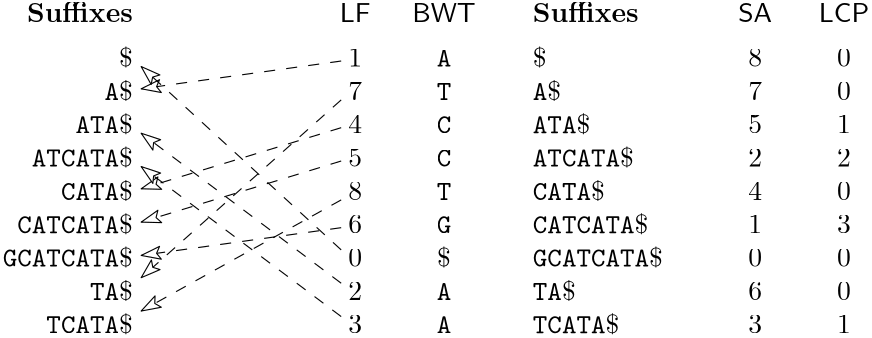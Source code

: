 <?xml version="1.0"?>
<!DOCTYPE ipe SYSTEM "ipe.dtd">
<ipe version="70107" creator="Ipe 7.1.8">
<info created="D:20160420105900" modified="D:20160420125923"/>
<preamble>\usepackage{lmodern}
\usepackage[T1]{fontenc}
\usepackage{amssymb}
\usepackage{microtype}

% DNA
\newcommand{\dnaseq}[1]{\ensuremath{\mathtt{#1}}}
\newcommand{\baseA}{\dnaseq{A}}
\newcommand{\baseC}{\dnaseq{C}}
\newcommand{\baseG}{\dnaseq{G}}
\newcommand{\baseT}{\dnaseq{T}}
\newcommand{\baseN}{\dnaseq{N}}
\newcommand{\dnacomp}[1]{\ensuremath{\overline{#1}}}
\newcommand{\revcomp}[1]{\ensuremath{\overleftarrow{#1}}}

% Queries
\newcommand{\rank}{\ensuremath{\mathsf{rank}}}
\newcommand{\select}{\ensuremath{\mathsf{select}}}
\newcommand{\LF}{\ensuremath{\mathsf{LF}}}
\newcommand{\find}{\ensuremath{\mathsf{find}}}
\newcommand{\locate}{\ensuremath{\mathsf{locate}}}
\newcommand{\parent}{\ensuremath{\mathsf{parent}}}
\newcommand{\countq}{\ensuremath{\mathsf{count}}}

% Graphs
\newcommand{\gindegree}{\ensuremath{\mathsf{in}}}
\newcommand{\goutdegree}{\ensuremath{\mathsf{out}}}
\newcommand{\glabel}{\ensuremath{\mathsf{label}}}
\newcommand{\gpred}{\ensuremath{\mathsf{pred}}}
\newcommand{\gkey}{\ensuremath{\mathsf{key}}}
\newcommand{\gvalue}{\ensuremath{\mathsf{value}}}
\newcommand{\gnode}{\ensuremath{\mathsf{node}}}
\newcommand{\gext}{\ensuremath{\mathsf{ext}}}

% Structures
\newcommand{\SA}{\ensuremath{\mathsf{SA}}}
\newcommand{\BWT}{\ensuremath{\mathsf{BWT}}}
\newcommand{\Carray}{\ensuremath{\mathsf{C}}}
\newcommand{\LCP}{\ensuremath{\mathsf{LCP}}}
\newcommand{\bvIN}{\ensuremath{\mathsf{IN}}}
\newcommand{\bvOUT}{\ensuremath{\mathsf{OUT}}}</preamble>
<ipestyle name="basic">
<symbol name="arrow/arc(spx)">
<path stroke="sym-stroke" fill="sym-stroke" pen="sym-pen">
0 0 m
-1 0.333 l
-1 -0.333 l
h
</path>
</symbol>
<symbol name="arrow/farc(spx)">
<path stroke="sym-stroke" fill="white" pen="sym-pen">
0 0 m
-1 0.333 l
-1 -0.333 l
h
</path>
</symbol>
<symbol name="arrow/ptarc(spx)">
<path stroke="sym-stroke" fill="sym-stroke" pen="sym-pen">
0 0 m
-1 0.333 l
-0.8 0 l
-1 -0.333 l
h
</path>
</symbol>
<symbol name="arrow/fptarc(spx)">
<path stroke="sym-stroke" fill="white" pen="sym-pen">
0 0 m
-1 0.333 l
-0.8 0 l
-1 -0.333 l
h
</path>
</symbol>
<symbol name="mark/circle(sx)" transformations="translations">
<path fill="sym-stroke">
0.6 0 0 0.6 0 0 e
0.4 0 0 0.4 0 0 e
</path>
</symbol>
<symbol name="mark/disk(sx)" transformations="translations">
<path fill="sym-stroke">
0.6 0 0 0.6 0 0 e
</path>
</symbol>
<symbol name="mark/fdisk(sfx)" transformations="translations">
<group>
<path fill="sym-fill">
0.5 0 0 0.5 0 0 e
</path>
<path fill="sym-stroke" fillrule="eofill">
0.6 0 0 0.6 0 0 e
0.4 0 0 0.4 0 0 e
</path>
</group>
</symbol>
<symbol name="mark/box(sx)" transformations="translations">
<path fill="sym-stroke" fillrule="eofill">
-0.6 -0.6 m
0.6 -0.6 l
0.6 0.6 l
-0.6 0.6 l
h
-0.4 -0.4 m
0.4 -0.4 l
0.4 0.4 l
-0.4 0.4 l
h
</path>
</symbol>
<symbol name="mark/square(sx)" transformations="translations">
<path fill="sym-stroke">
-0.6 -0.6 m
0.6 -0.6 l
0.6 0.6 l
-0.6 0.6 l
h
</path>
</symbol>
<symbol name="mark/fsquare(sfx)" transformations="translations">
<group>
<path fill="sym-fill">
-0.5 -0.5 m
0.5 -0.5 l
0.5 0.5 l
-0.5 0.5 l
h
</path>
<path fill="sym-stroke" fillrule="eofill">
-0.6 -0.6 m
0.6 -0.6 l
0.6 0.6 l
-0.6 0.6 l
h
-0.4 -0.4 m
0.4 -0.4 l
0.4 0.4 l
-0.4 0.4 l
h
</path>
</group>
</symbol>
<symbol name="mark/cross(sx)" transformations="translations">
<group>
<path fill="sym-stroke">
-0.43 -0.57 m
0.57 0.43 l
0.43 0.57 l
-0.57 -0.43 l
h
</path>
<path fill="sym-stroke">
-0.43 0.57 m
0.57 -0.43 l
0.43 -0.57 l
-0.57 0.43 l
h
</path>
</group>
</symbol>
<symbol name="arrow/fnormal(spx)">
<path stroke="sym-stroke" fill="white" pen="sym-pen">
0 0 m
-1 0.333 l
-1 -0.333 l
h
</path>
</symbol>
<symbol name="arrow/pointed(spx)">
<path stroke="sym-stroke" fill="sym-stroke" pen="sym-pen">
0 0 m
-1 0.333 l
-0.8 0 l
-1 -0.333 l
h
</path>
</symbol>
<symbol name="arrow/fpointed(spx)">
<path stroke="sym-stroke" fill="white" pen="sym-pen">
0 0 m
-1 0.333 l
-0.8 0 l
-1 -0.333 l
h
</path>
</symbol>
<symbol name="arrow/linear(spx)">
<path stroke="sym-stroke" pen="sym-pen">
-1 0.333 m
0 0 l
-1 -0.333 l
</path>
</symbol>
<symbol name="arrow/fdouble(spx)">
<path stroke="sym-stroke" fill="white" pen="sym-pen">
0 0 m
-1 0.333 l
-1 -0.333 l
h
-1 0 m
-2 0.333 l
-2 -0.333 l
h
</path>
</symbol>
<symbol name="arrow/double(spx)">
<path stroke="sym-stroke" fill="sym-stroke" pen="sym-pen">
0 0 m
-1 0.333 l
-1 -0.333 l
h
-1 0 m
-2 0.333 l
-2 -0.333 l
h
</path>
</symbol>
<pen name="heavier" value="0.8"/>
<pen name="fat" value="1.2"/>
<pen name="ultrafat" value="2"/>
<symbolsize name="large" value="5"/>
<symbolsize name="small" value="2"/>
<symbolsize name="tiny" value="1.1"/>
<arrowsize name="large" value="10"/>
<arrowsize name="small" value="5"/>
<arrowsize name="tiny" value="3"/>
<color name="red" value="1 0 0"/>
<color name="green" value="0 1 0"/>
<color name="blue" value="0 0 1"/>
<color name="yellow" value="1 1 0"/>
<color name="orange" value="1 0.647 0"/>
<color name="gold" value="1 0.843 0"/>
<color name="purple" value="0.627 0.125 0.941"/>
<color name="gray" value="0.745"/>
<color name="brown" value="0.647 0.165 0.165"/>
<color name="navy" value="0 0 0.502"/>
<color name="pink" value="1 0.753 0.796"/>
<color name="seagreen" value="0.18 0.545 0.341"/>
<color name="turquoise" value="0.251 0.878 0.816"/>
<color name="violet" value="0.933 0.51 0.933"/>
<color name="darkblue" value="0 0 0.545"/>
<color name="darkcyan" value="0 0.545 0.545"/>
<color name="darkgray" value="0.663"/>
<color name="darkgreen" value="0 0.392 0"/>
<color name="darkmagenta" value="0.545 0 0.545"/>
<color name="darkorange" value="1 0.549 0"/>
<color name="darkred" value="0.545 0 0"/>
<color name="lightblue" value="0.678 0.847 0.902"/>
<color name="lightcyan" value="0.878 1 1"/>
<color name="lightgray" value="0.827"/>
<color name="lightgreen" value="0.565 0.933 0.565"/>
<color name="lightyellow" value="1 1 0.878"/>
<dashstyle name="dashed" value="[4] 0"/>
<dashstyle name="dotted" value="[1 3] 0"/>
<dashstyle name="dash dotted" value="[4 2 1 2] 0"/>
<dashstyle name="dash dot dotted" value="[4 2 1 2 1 2] 0"/>
<textsize name="large" value="\large"/>
<textsize name="Large" value="\Large"/>
<textsize name="LARGE" value="\LARGE"/>
<textsize name="huge" value="\huge"/>
<textsize name="Huge" value="\Huge"/>
<textsize name="small" value="\small"/>
<textsize name="footnote" value="\footnotesize"/>
<textsize name="tiny" value="\tiny"/>
<textstyle name="center" begin="\begin{center}" end="\end{center}"/>
<textstyle name="itemize" begin="\begin{itemize}" end="\end{itemize}"/>
<textstyle name="item" begin="\begin{itemize}\item{}" end="\end{itemize}"/>
<gridsize name="4 pts" value="4"/>
<gridsize name="8 pts (~3 mm)" value="8"/>
<gridsize name="16 pts (~6 mm)" value="16"/>
<gridsize name="32 pts (~12 mm)" value="32"/>
<gridsize name="10 pts (~3.5 mm)" value="10"/>
<gridsize name="20 pts (~7 mm)" value="20"/>
<gridsize name="14 pts (~5 mm)" value="14"/>
<gridsize name="28 pts (~10 mm)" value="28"/>
<gridsize name="56 pts (~20 mm)" value="56"/>
<anglesize name="90 deg" value="90"/>
<anglesize name="60 deg" value="60"/>
<anglesize name="45 deg" value="45"/>
<anglesize name="30 deg" value="30"/>
<anglesize name="22.5 deg" value="22.5"/>
<tiling name="falling" angle="-60" step="4" width="1"/>
<tiling name="rising" angle="30" step="4" width="1"/>
</ipestyle>
<ipestyle name="gcsa2_text_indexes">
<layout paper="396 128" origin="0 0" frame="396 128" crop="no"/>
</ipestyle>
<page>
<layer name="alpha"/>
<view layers="alpha" active="alpha"/>
<text layer="alpha" matrix="1 0 0 1 172 -20" transformations="translations" pos="56 120" stroke="black" type="label" width="4.981" height="7.48" depth="0.55" valign="baseline">$\$$</text>
<text matrix="1 0 0 1 172 -32" transformations="translations" pos="56 120" stroke="black" type="label" width="10.212" height="7.48" depth="0.55" valign="baseline">$\dnaseq{A}\$$</text>
<text matrix="1 0 0 1 164 -60" transformations="translations" pos="64 176" stroke="black" type="label" width="38.095" height="6.964" depth="0" valign="baseline">\textbf{Suffixes}</text>
<text matrix="1 0 0 1 172 -44" transformations="translations" pos="56 120" stroke="black" type="label" width="20.672" height="7.48" depth="0.55" valign="baseline">$\dnaseq{ATA}\$$</text>
<text matrix="1 0 0 1 172 -56" transformations="translations" pos="56 120" stroke="black" type="label" width="36.364" height="7.48" depth="0.55" valign="baseline">$\dnaseq{ATCATA}\$$</text>
<text matrix="1 0 0 1 172 -68" transformations="translations" pos="56 120" stroke="black" type="label" width="25.903" height="7.48" depth="0.55" valign="baseline">$\dnaseq{CATA}\$$</text>
<text matrix="1 0 0 1 172 -80" transformations="translations" pos="56 120" stroke="black" type="label" width="41.594" height="7.48" depth="0.55" valign="baseline">$\dnaseq{CATCATA}\$$</text>
<text matrix="1 0 0 1 172 -92" transformations="translations" pos="56 120" stroke="black" type="label" width="46.824" height="7.48" depth="0.55" valign="baseline">$\dnaseq{GCATCATA}\$$</text>
<text matrix="1 0 0 1 172 -104" transformations="translations" pos="56 120" stroke="black" type="label" width="15.442" height="7.48" depth="0.55" valign="baseline">$\dnaseq{TA}\$$</text>
<text matrix="1 0 0 1 172 -116" transformations="translations" pos="56 120" stroke="black" type="label" width="31.133" height="7.48" depth="0.55" valign="baseline">$\dnaseq{TCATA}\$$</text>
<text matrix="1 0 0 1 212 -32" transformations="translations" pos="96 148" stroke="black" type="label" width="12.177" height="6.919" depth="0" halign="center" valign="baseline">$\SA$</text>
<text matrix="1 0 0 1 100 -104" transformations="translations" pos="96 132" stroke="black" type="label" width="4.981" height="7.48" depth="0.55" halign="center" valign="baseline">$\$$</text>
<text matrix="1 0 0 1 100 -16" transformations="translations" pos="96 116" stroke="black" type="label" width="5.23" height="5.968" depth="0" halign="center" valign="baseline">$\baseA$</text>
<text matrix="1 0 0 1 100 -100" transformations="translations" pos="96 116" stroke="black" type="label" width="5.23" height="5.968" depth="0" halign="center" valign="baseline">$\baseA$</text>
<text matrix="1 0 0 1 100 -112" transformations="translations" pos="96 116" stroke="black" type="label" width="5.23" height="5.968" depth="0" halign="center" valign="baseline">$\baseA$</text>
<text matrix="1 0 0 1 100 8" transformations="translations" pos="96 68" stroke="black" type="label" width="5.23" height="5.968" depth="0" halign="center" valign="baseline">$\baseC$</text>
<text matrix="1 0 0 1 100 -4" transformations="translations" pos="96 68" stroke="black" type="label" width="5.23" height="5.968" depth="0" halign="center" valign="baseline">$\baseC$</text>
<text matrix="1 0 0 1 100 4" transformations="translations" pos="96 36" stroke="black" type="label" width="5.23" height="5.968" depth="0" halign="center" valign="baseline">$\baseG$</text>
<text matrix="1 0 0 1 100 68" transformations="translations" pos="96 20" stroke="black" type="label" width="5.23" height="5.968" depth="0" halign="center" valign="baseline">$\baseT$</text>
<text matrix="1 0 0 1 100 32" transformations="translations" pos="96 20" stroke="black" type="label" width="5.23" height="5.968" depth="0" halign="center" valign="baseline">$\baseT$</text>
<text matrix="1 0 0 1 196 -32" transformations="translations" pos="112 132" stroke="black" type="label" width="4.981" height="6.274" depth="0" halign="center" valign="baseline">8</text>
<text matrix="1 0 0 1 196 -28" transformations="translations" pos="112 116" stroke="black" type="label" width="4.981" height="6.274" depth="0" halign="center" valign="baseline">7</text>
<text matrix="1 0 0 1 196 -24" transformations="translations" pos="112 100" stroke="black" type="label" width="4.981" height="6.274" depth="0" halign="center" valign="baseline">5</text>
<text matrix="1 0 0 1 196 -4" transformations="translations" pos="112 20" stroke="black" type="label" width="4.981" height="6.274" depth="0" halign="center" valign="baseline">6</text>
<text matrix="1 0 0 1 196 -16" transformations="translations" pos="112 68" stroke="black" type="label" width="4.981" height="6.274" depth="0" halign="center" valign="baseline">4</text>
<text matrix="1 0 0 1 196 0" transformations="translations" pos="112 4" stroke="black" type="label" width="4.981" height="6.274" depth="0" halign="center" valign="baseline">3</text>
<text matrix="1 0 0 1 196 -20" transformations="translations" pos="112 84" stroke="black" type="label" width="4.981" height="6.274" depth="0" halign="center" valign="baseline">2</text>
<text matrix="1 0 0 1 196 -12" transformations="translations" pos="112 52" stroke="black" type="label" width="4.981" height="6.274" depth="0" halign="center" valign="baseline">1</text>
<text matrix="1 0 0 1 196 -8" transformations="translations" pos="112 36" stroke="black" type="label" width="4.981" height="6.274" depth="0" halign="center" valign="baseline">0</text>
<text matrix="1 0 0 1 116 -32" transformations="translations" pos="80 148" stroke="black" type="label" width="22.831" height="6.919" depth="0" halign="center" valign="baseline">$\BWT$</text>
<text matrix="1 0 0 1 196 -32" transformations="translations" pos="144 148" stroke="black" type="label" width="18.127" height="6.919" depth="0" halign="center" valign="baseline">$\LCP$</text>
<text matrix="1 0 0 1 196 -32" transformations="translations" pos="144 132" stroke="black" type="label" width="4.981" height="6.274" depth="0" halign="center" valign="baseline">0</text>
<text matrix="1 0 0 1 196 -28" transformations="translations" pos="144 116" stroke="black" type="label" width="4.981" height="6.274" depth="0" halign="center" valign="baseline">0</text>
<text matrix="1 0 0 1 196 -24" transformations="translations" pos="144 100" stroke="black" type="label" width="4.981" height="6.274" depth="0" halign="center" valign="baseline">1</text>
<text matrix="1 0 0 1 196 -20" transformations="translations" pos="144 84" stroke="black" type="label" width="4.981" height="6.274" depth="0" halign="center" valign="baseline">2</text>
<text matrix="1 0 0 1 196 -16" transformations="translations" pos="144 68" stroke="black" type="label" width="4.981" height="6.274" depth="0" halign="center" valign="baseline">0</text>
<text matrix="1 0 0 1 196 -12" transformations="translations" pos="144 52" stroke="black" type="label" width="4.981" height="6.274" depth="0" halign="center" valign="baseline">3</text>
<text matrix="1 0 0 1 196 -8" transformations="translations" pos="144 36" stroke="black" type="label" width="4.981" height="6.274" depth="0" halign="center" valign="baseline">0</text>
<text matrix="1 0 0 1 196 -4" transformations="translations" pos="144 20" stroke="black" type="label" width="4.981" height="6.274" depth="0" halign="center" valign="baseline">0</text>
<text matrix="1 0 0 1 196 0" transformations="translations" pos="144 4" stroke="black" type="label" width="4.981" height="6.274" depth="0" halign="center" valign="baseline">1</text>
<text matrix="1 0 0 1 28 -20" transformations="translations" pos="56 120" stroke="black" type="label" width="4.981" height="7.48" depth="0.55" halign="right" valign="baseline">$\$$</text>
<text matrix="1 0 0 1 28 -32" transformations="translations" pos="56 120" stroke="black" type="label" width="10.212" height="7.48" depth="0.55" halign="right" valign="baseline">$\dnaseq{A}\$$</text>
<text matrix="1 0 0 1 20 -60" transformations="translations" pos="64 176" stroke="black" type="label" width="38.095" height="6.964" depth="0" halign="right" valign="baseline">\textbf{Suffixes}</text>
<text matrix="1 0 0 1 28 -44" transformations="translations" pos="56 120" stroke="black" type="label" width="20.672" height="7.48" depth="0.55" halign="right" valign="baseline">$\dnaseq{ATA}\$$</text>
<text matrix="1 0 0 1 28 -56" transformations="translations" pos="56 120" stroke="black" type="label" width="36.364" height="7.48" depth="0.55" halign="right" valign="baseline">$\dnaseq{ATCATA}\$$</text>
<text matrix="1 0 0 1 28 -68" transformations="translations" pos="56 120" stroke="black" type="label" width="25.903" height="7.48" depth="0.55" halign="right" valign="baseline">$\dnaseq{CATA}\$$</text>
<text matrix="1 0 0 1 28 -80" transformations="translations" pos="56 120" stroke="black" type="label" width="41.594" height="7.48" depth="0.55" halign="right" valign="baseline">$\dnaseq{CATCATA}\$$</text>
<text matrix="1 0 0 1 28 -92" transformations="translations" pos="56 120" stroke="black" type="label" width="46.824" height="7.48" depth="0.55" halign="right" valign="baseline">$\dnaseq{GCATCATA}\$$</text>
<text matrix="1 0 0 1 28 -104" transformations="translations" pos="56 120" stroke="black" type="label" width="15.442" height="7.48" depth="0.55" halign="right" valign="baseline">$\dnaseq{TA}\$$</text>
<text matrix="1 0 0 1 28 -116" transformations="translations" pos="56 120" stroke="black" type="label" width="31.133" height="7.48" depth="0.55" halign="right" valign="baseline">$\dnaseq{TCATA}\$$</text>
<text matrix="1 0 0 1 68 -32" transformations="translations" pos="96 148" stroke="black" type="label" width="11.07" height="6.919" depth="0" halign="center" valign="baseline">$\LF$</text>
<text matrix="1 0 0 1 68 -88" transformations="translations" pos="96 116" stroke="black" type="label" width="4.981" height="6.274" depth="0" halign="center" valign="baseline">0</text>
<text matrix="1 0 0 1 68 -32" transformations="translations" pos="96 132" stroke="black" type="label" width="4.981" height="6.274" depth="0" halign="center" valign="baseline">1</text>
<text matrix="1 0 0 1 68 -4" transformations="translations" pos="96 20" stroke="black" type="label" width="4.981" height="6.274" depth="0" halign="center" valign="baseline">2</text>
<text matrix="1 0 0 1 68 0" transformations="translations" pos="96 4" stroke="black" type="label" width="4.981" height="6.274" depth="0" halign="center" valign="baseline">3</text>
<text matrix="1 0 0 1 68 -24" transformations="translations" pos="96 100" stroke="black" type="label" width="4.981" height="6.274" depth="0" halign="center" valign="baseline">4</text>
<text matrix="1 0 0 1 68 -20" transformations="translations" pos="96 84" stroke="black" type="label" width="4.981" height="6.274" depth="0" halign="center" valign="baseline">5</text>
<text matrix="1 0 0 1 68 -12" transformations="translations" pos="96 52" stroke="black" type="label" width="4.981" height="6.274" depth="0" halign="center" valign="baseline">6</text>
<text matrix="1 0 0 1 68 -28" transformations="translations" pos="96 116" stroke="black" type="label" width="4.981" height="6.274" depth="0" halign="center" valign="baseline">7</text>
<text matrix="1 0 0 1 68 -16" transformations="translations" pos="96 68" stroke="black" type="label" width="4.981" height="6.274" depth="0" halign="center" valign="baseline">8</text>
<path matrix="1 0 0 1 -1 0" stroke="black" dash="dashed" arrow="fpointed/normal">
160 102 m
88 92 l
</path>
<path matrix="1 0 0 1 -1 0" stroke="black" dash="dashed" arrow="fpointed/normal">
160 88 m
88 24 l
</path>
<path matrix="1 0 0 1 -1 0" stroke="black" dash="dashed" arrow="fpointed/normal">
160 78 m
88 56 l
</path>
<path matrix="1 0 0 1 -1 0" stroke="black" dash="dashed" arrow="fpointed/normal">
160 66 m
88 44 l
</path>
<path matrix="1 0 0 1 -1 0" stroke="black" dash="dashed" arrow="fpointed/normal">
160 52 m
88 12 l
</path>
<path matrix="1 0 0 1 -1 0" stroke="black" dash="dashed" arrow="fpointed/normal">
160 42 m
88 32 l
</path>
<path matrix="1 0 0 1 -1 0" stroke="black" dash="dashed" arrow="fpointed/normal">
160 34 m
88 100 l
</path>
<path matrix="1 0 0 1 -1 -24" stroke="black" dash="dashed" arrow="fpointed/normal">
160 46 m
88 100 l
</path>
<path matrix="1 0 0 1 -1 -36" stroke="black" dash="dashed" arrow="fpointed/normal">
160 46 m
88 100 l
</path>
</page>
</ipe>

